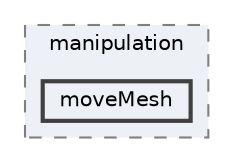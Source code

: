 digraph "applications/utilities/mesh/manipulation/moveMesh"
{
 // LATEX_PDF_SIZE
  bgcolor="transparent";
  edge [fontname=Helvetica,fontsize=10,labelfontname=Helvetica,labelfontsize=10];
  node [fontname=Helvetica,fontsize=10,shape=box,height=0.2,width=0.4];
  compound=true
  subgraph clusterdir_15449a1ef4a09517cc5e2efa6b11565e {
    graph [ bgcolor="#edf0f7", pencolor="grey50", label="manipulation", fontname=Helvetica,fontsize=10 style="filled,dashed", URL="dir_15449a1ef4a09517cc5e2efa6b11565e.html",tooltip=""]
  dir_73a13304ac4edbc479c9a5d95a8da339 [label="moveMesh", fillcolor="#edf0f7", color="grey25", style="filled,bold", URL="dir_73a13304ac4edbc479c9a5d95a8da339.html",tooltip=""];
  }
}
